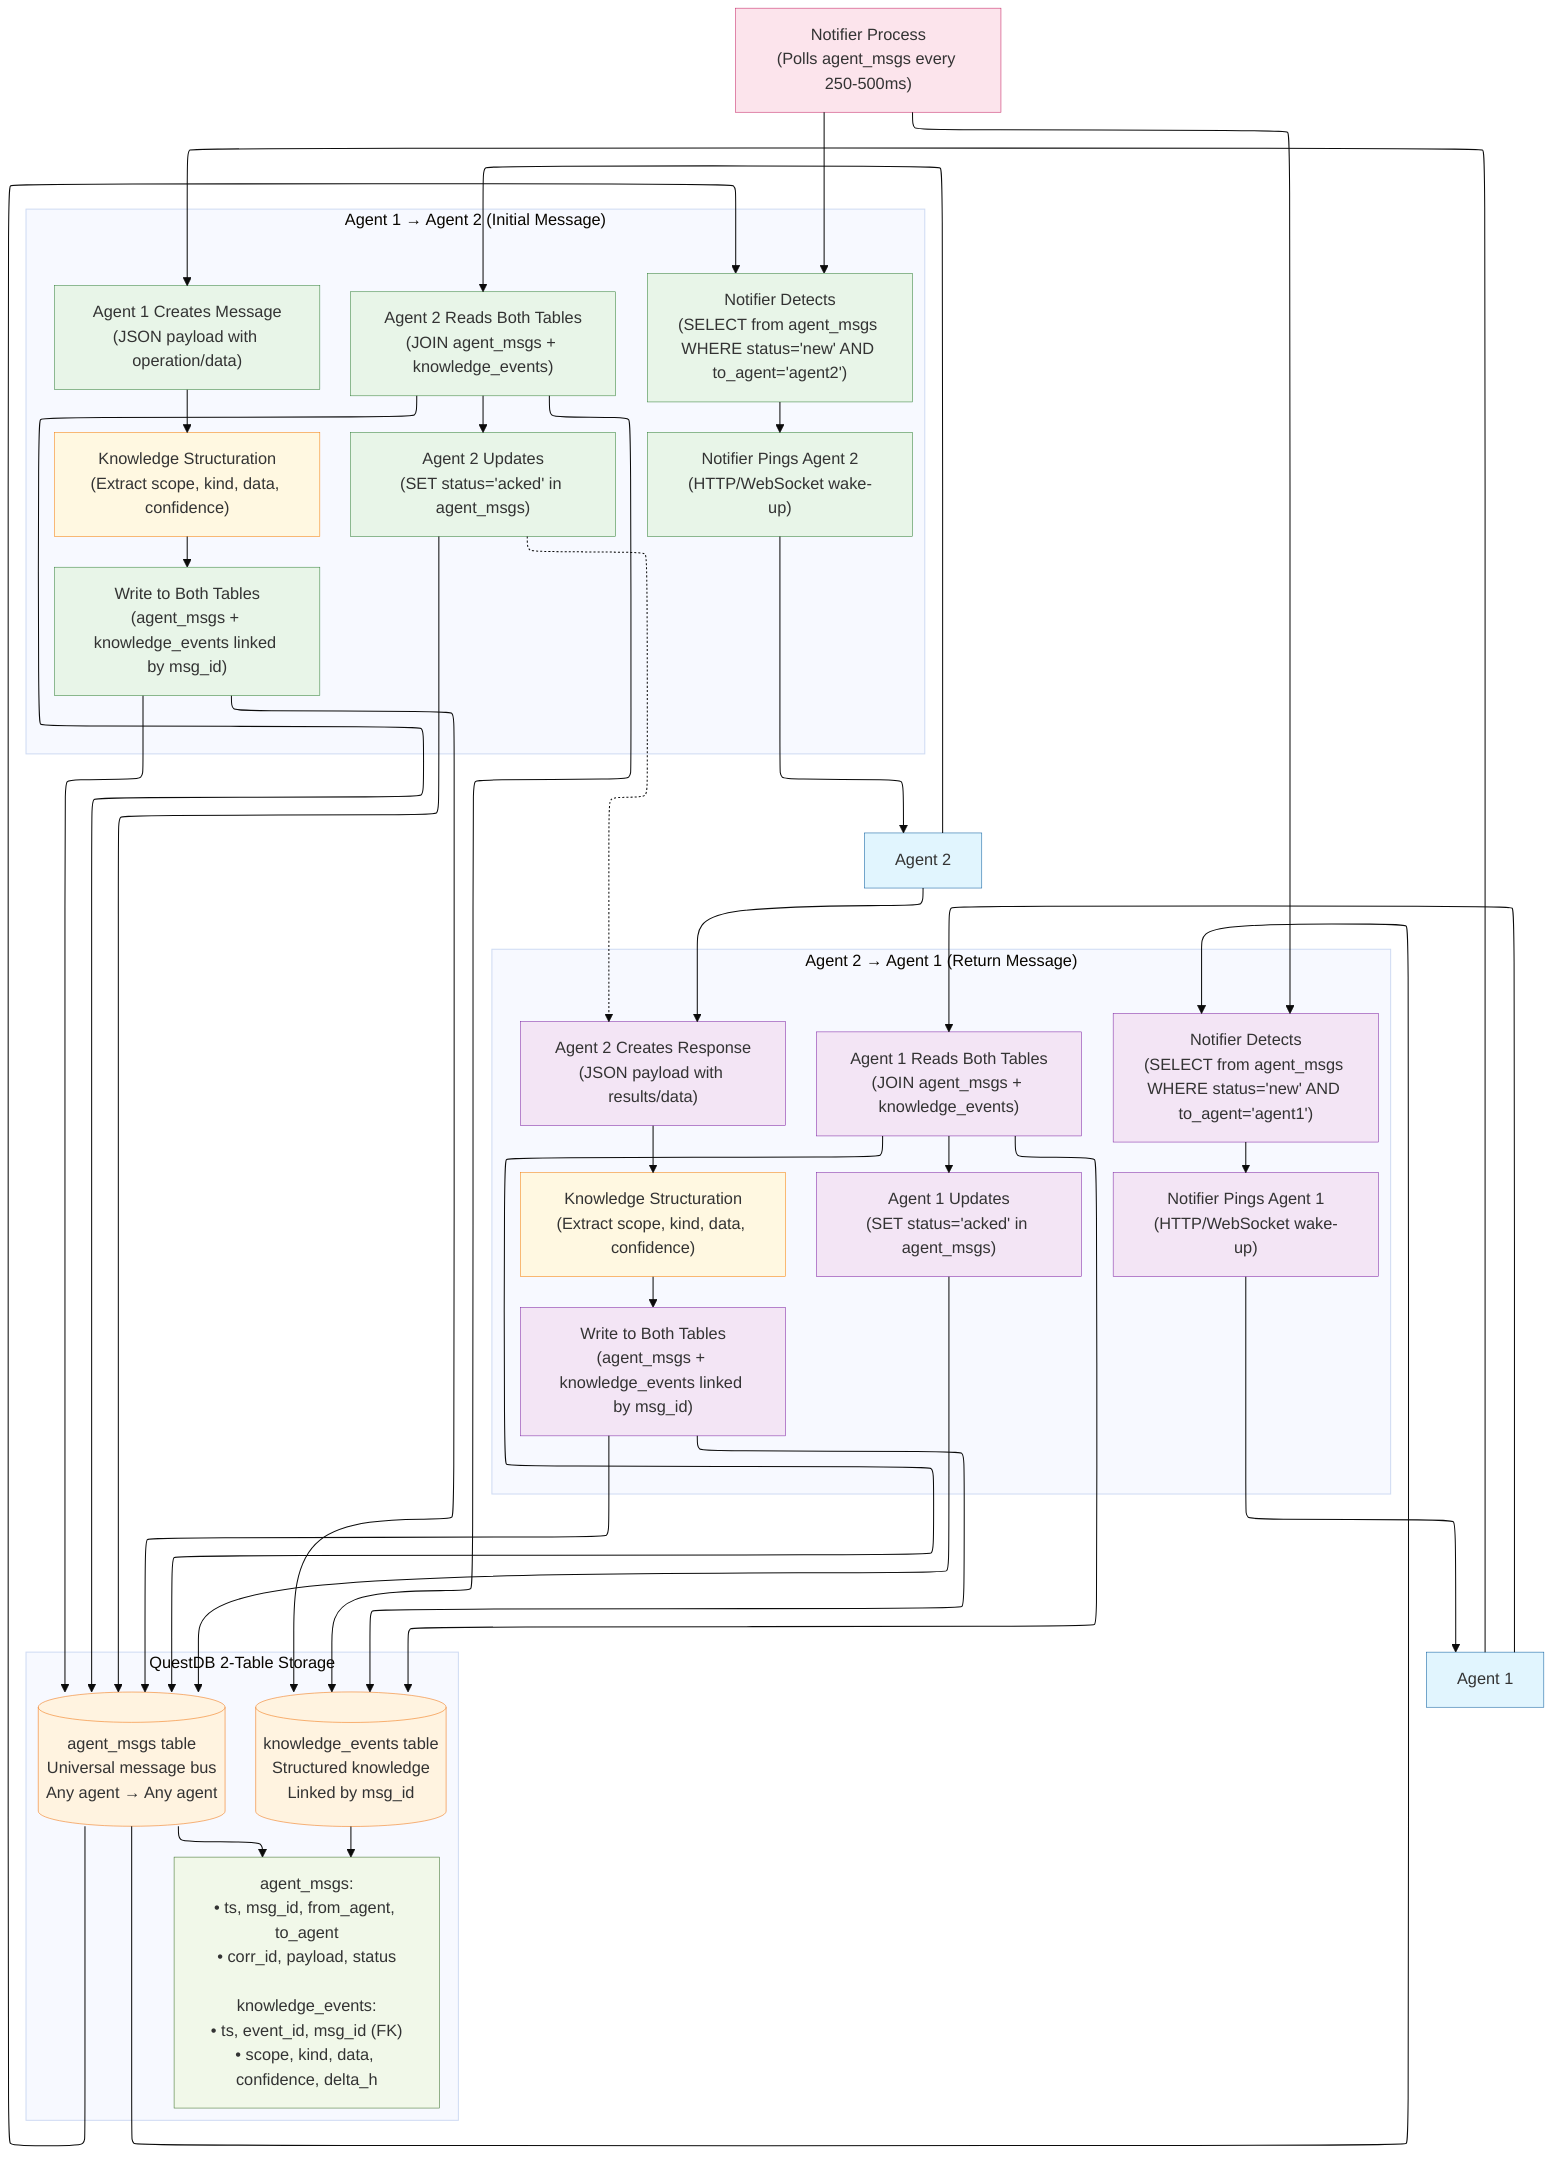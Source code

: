 ---
config:
  look: classic
  theme: base
  layout: elk
---
flowchart TD
    %% Agents
    agent1["Agent 1"]
    agent2["Agent 2"]
    
    %% Agent 1 → Agent 2 Flow
    subgraph "Agent 1 → Agent 2 (Initial Message)"
        direction TB
        msg1["Agent 1 Creates Message<br/>(JSON payload with operation/data)"]
        struct12["Knowledge Structuration<br/>(Extract scope, kind, data, confidence)"]
        write12["Write to Both Tables<br/>(agent_msgs + knowledge_events linked by msg_id)"]
        detect12["Notifier Detects<br/>(SELECT from agent_msgs WHERE status='new' AND to_agent='agent2')"]
        ping2["Notifier Pings Agent 2<br/>(HTTP/WebSocket wake-up)"]
        read12["Agent 2 Reads Both Tables<br/>(JOIN agent_msgs + knowledge_events)"]
        ack12["Agent 2 Updates<br/>(SET status='acked' in agent_msgs)"]
    end
    
    %% Agent 2 → Agent 1 Flow (Return)
    subgraph "Agent 2 → Agent 1 (Return Message)"
        direction TB
        msg2["Agent 2 Creates Response<br/>(JSON payload with results/data)"]
        struct21["Knowledge Structuration<br/>(Extract scope, kind, data, confidence)"]
        write21["Write to Both Tables<br/>(agent_msgs + knowledge_events linked by msg_id)"]
        detect21["Notifier Detects<br/>(SELECT from agent_msgs WHERE status='new' AND to_agent='agent1')"]
        ping1["Notifier Pings Agent 1<br/>(HTTP/WebSocket wake-up)"]
        read21["Agent 1 Reads Both Tables<br/>(JOIN agent_msgs + knowledge_events)"]
        ack21["Agent 1 Updates<br/>(SET status='acked' in agent_msgs)"]
    end
    
    %% Database Tables (2-Table Architecture)
    subgraph "QuestDB 2-Table Storage"
        direction TB
        agent_msgs[("agent_msgs table<br/>Universal message bus<br/>Any agent → Any agent")]
        knowledge_events[("knowledge_events table<br/>Structured knowledge<br/>Linked by msg_id")]
        schema["agent_msgs:<br/>• ts, msg_id, from_agent, to_agent<br/>• corr_id, payload, status<br/><br/>knowledge_events:<br/>• ts, event_id, msg_id (FK)<br/>• scope, kind, data, confidence, delta_h"]
    end
    
    %% Notifier System
    notifier["Notifier Process<br/>(Polls agent_msgs every 250-500ms)"]
    
    %% Flow Connections - Initial Message
    agent1 --> msg1
    msg1 --> struct12
    struct12 --> write12
    write12 --> agent_msgs
    write12 --> knowledge_events
    agent_msgs --> detect12
    notifier --> detect12
    detect12 --> ping2
    ping2 --> agent2
    agent2 --> read12
    read12 --> agent_msgs
    read12 --> knowledge_events
    read12 --> ack12
    ack12 --> agent_msgs
    
    %% Flow Connections - Return Message
    agent2 --> msg2
    msg2 --> struct21
    struct21 --> write21
    write21 --> agent_msgs
    write21 --> knowledge_events
    agent_msgs --> detect21
    notifier --> detect21
    detect21 --> ping1
    ping1 --> agent1
    agent1 --> read21
    read21 --> agent_msgs
    read21 --> knowledge_events
    read21 --> ack21
    ack21 --> agent_msgs
    
    %% Complete Loop Arrow
    ack12 -.-> msg2
    
    %% Schema connection
    agent_msgs --> schema
    knowledge_events --> schema
    
    %% Styling
    classDef agents fill:#e1f5fe,stroke:#01579b,stroke-width:0.5px
    classDef flow1 fill:#e8f5e8,stroke:#2e7d32,stroke-width:0.5px
    classDef flow2 fill:#f3e5f5,stroke:#7b1fa2,stroke-width:0.5px
    classDef struct fill:#fff8e1,stroke:#f57c00,stroke-width:0.5px
    classDef storage fill:#fff3e0,stroke:#ef6c00,stroke-width:0.5px
    classDef notifier fill:#fce4ec,stroke:#c2185b,stroke-width:0.5px
    classDef schema fill:#f1f8e9,stroke:#33691e,stroke-width:0.5px
    
    class agent1,agent2 agents
    class msg1,write12,detect12,ping2,read12,ack12 flow1
    class msg2,write21,detect21,ping1,read21,ack21 flow2
    class struct12,struct21 struct
    class agent_msgs,knowledge_events storage
    class notifier notifier
    class schema schema
